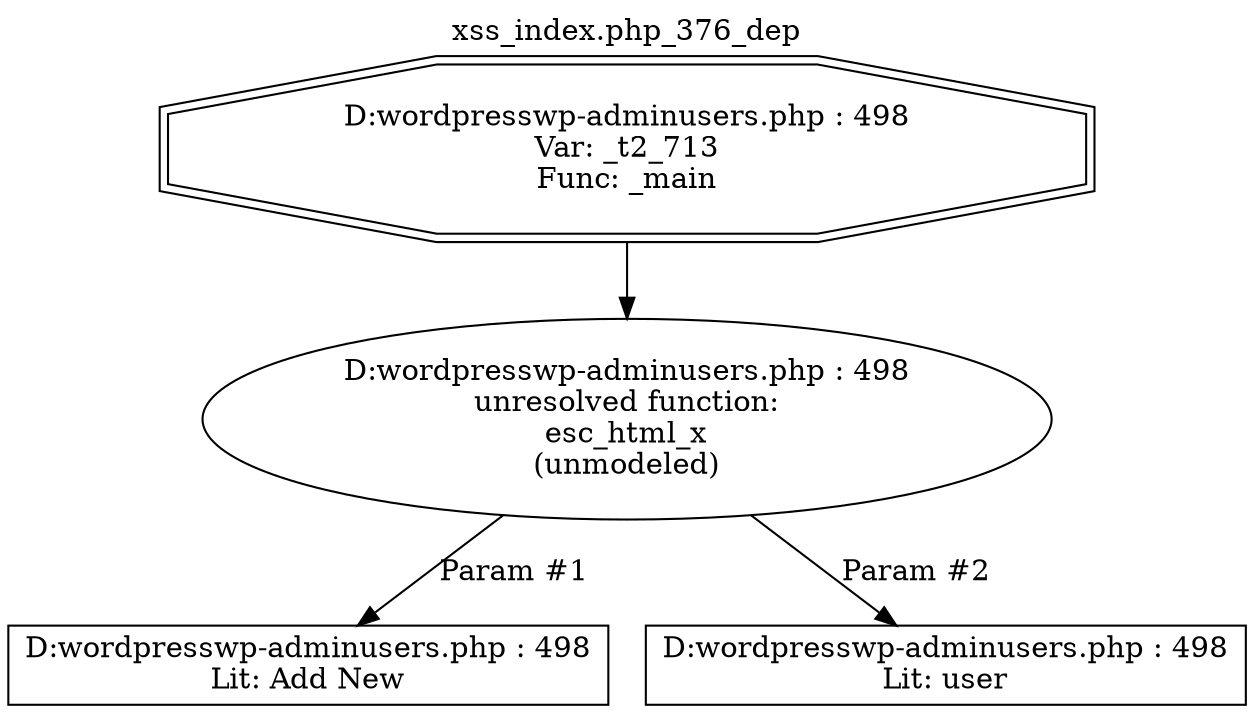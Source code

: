 digraph cfg {
  label="xss_index.php_376_dep";
  labelloc=t;
  n1 [shape=doubleoctagon, label="D:\wordpress\wp-admin\users.php : 498\nVar: _t2_713\nFunc: _main\n"];
  n2 [shape=ellipse, label="D:\wordpress\wp-admin\users.php : 498\nunresolved function:\nesc_html_x\n(unmodeled)\n"];
  n3 [shape=box, label="D:\wordpress\wp-admin\users.php : 498\nLit: Add New\n"];
  n4 [shape=box, label="D:\wordpress\wp-admin\users.php : 498\nLit: user\n"];
  n1 -> n2;
  n2 -> n3[label="Param #1"];
  n2 -> n4[label="Param #2"];
}
